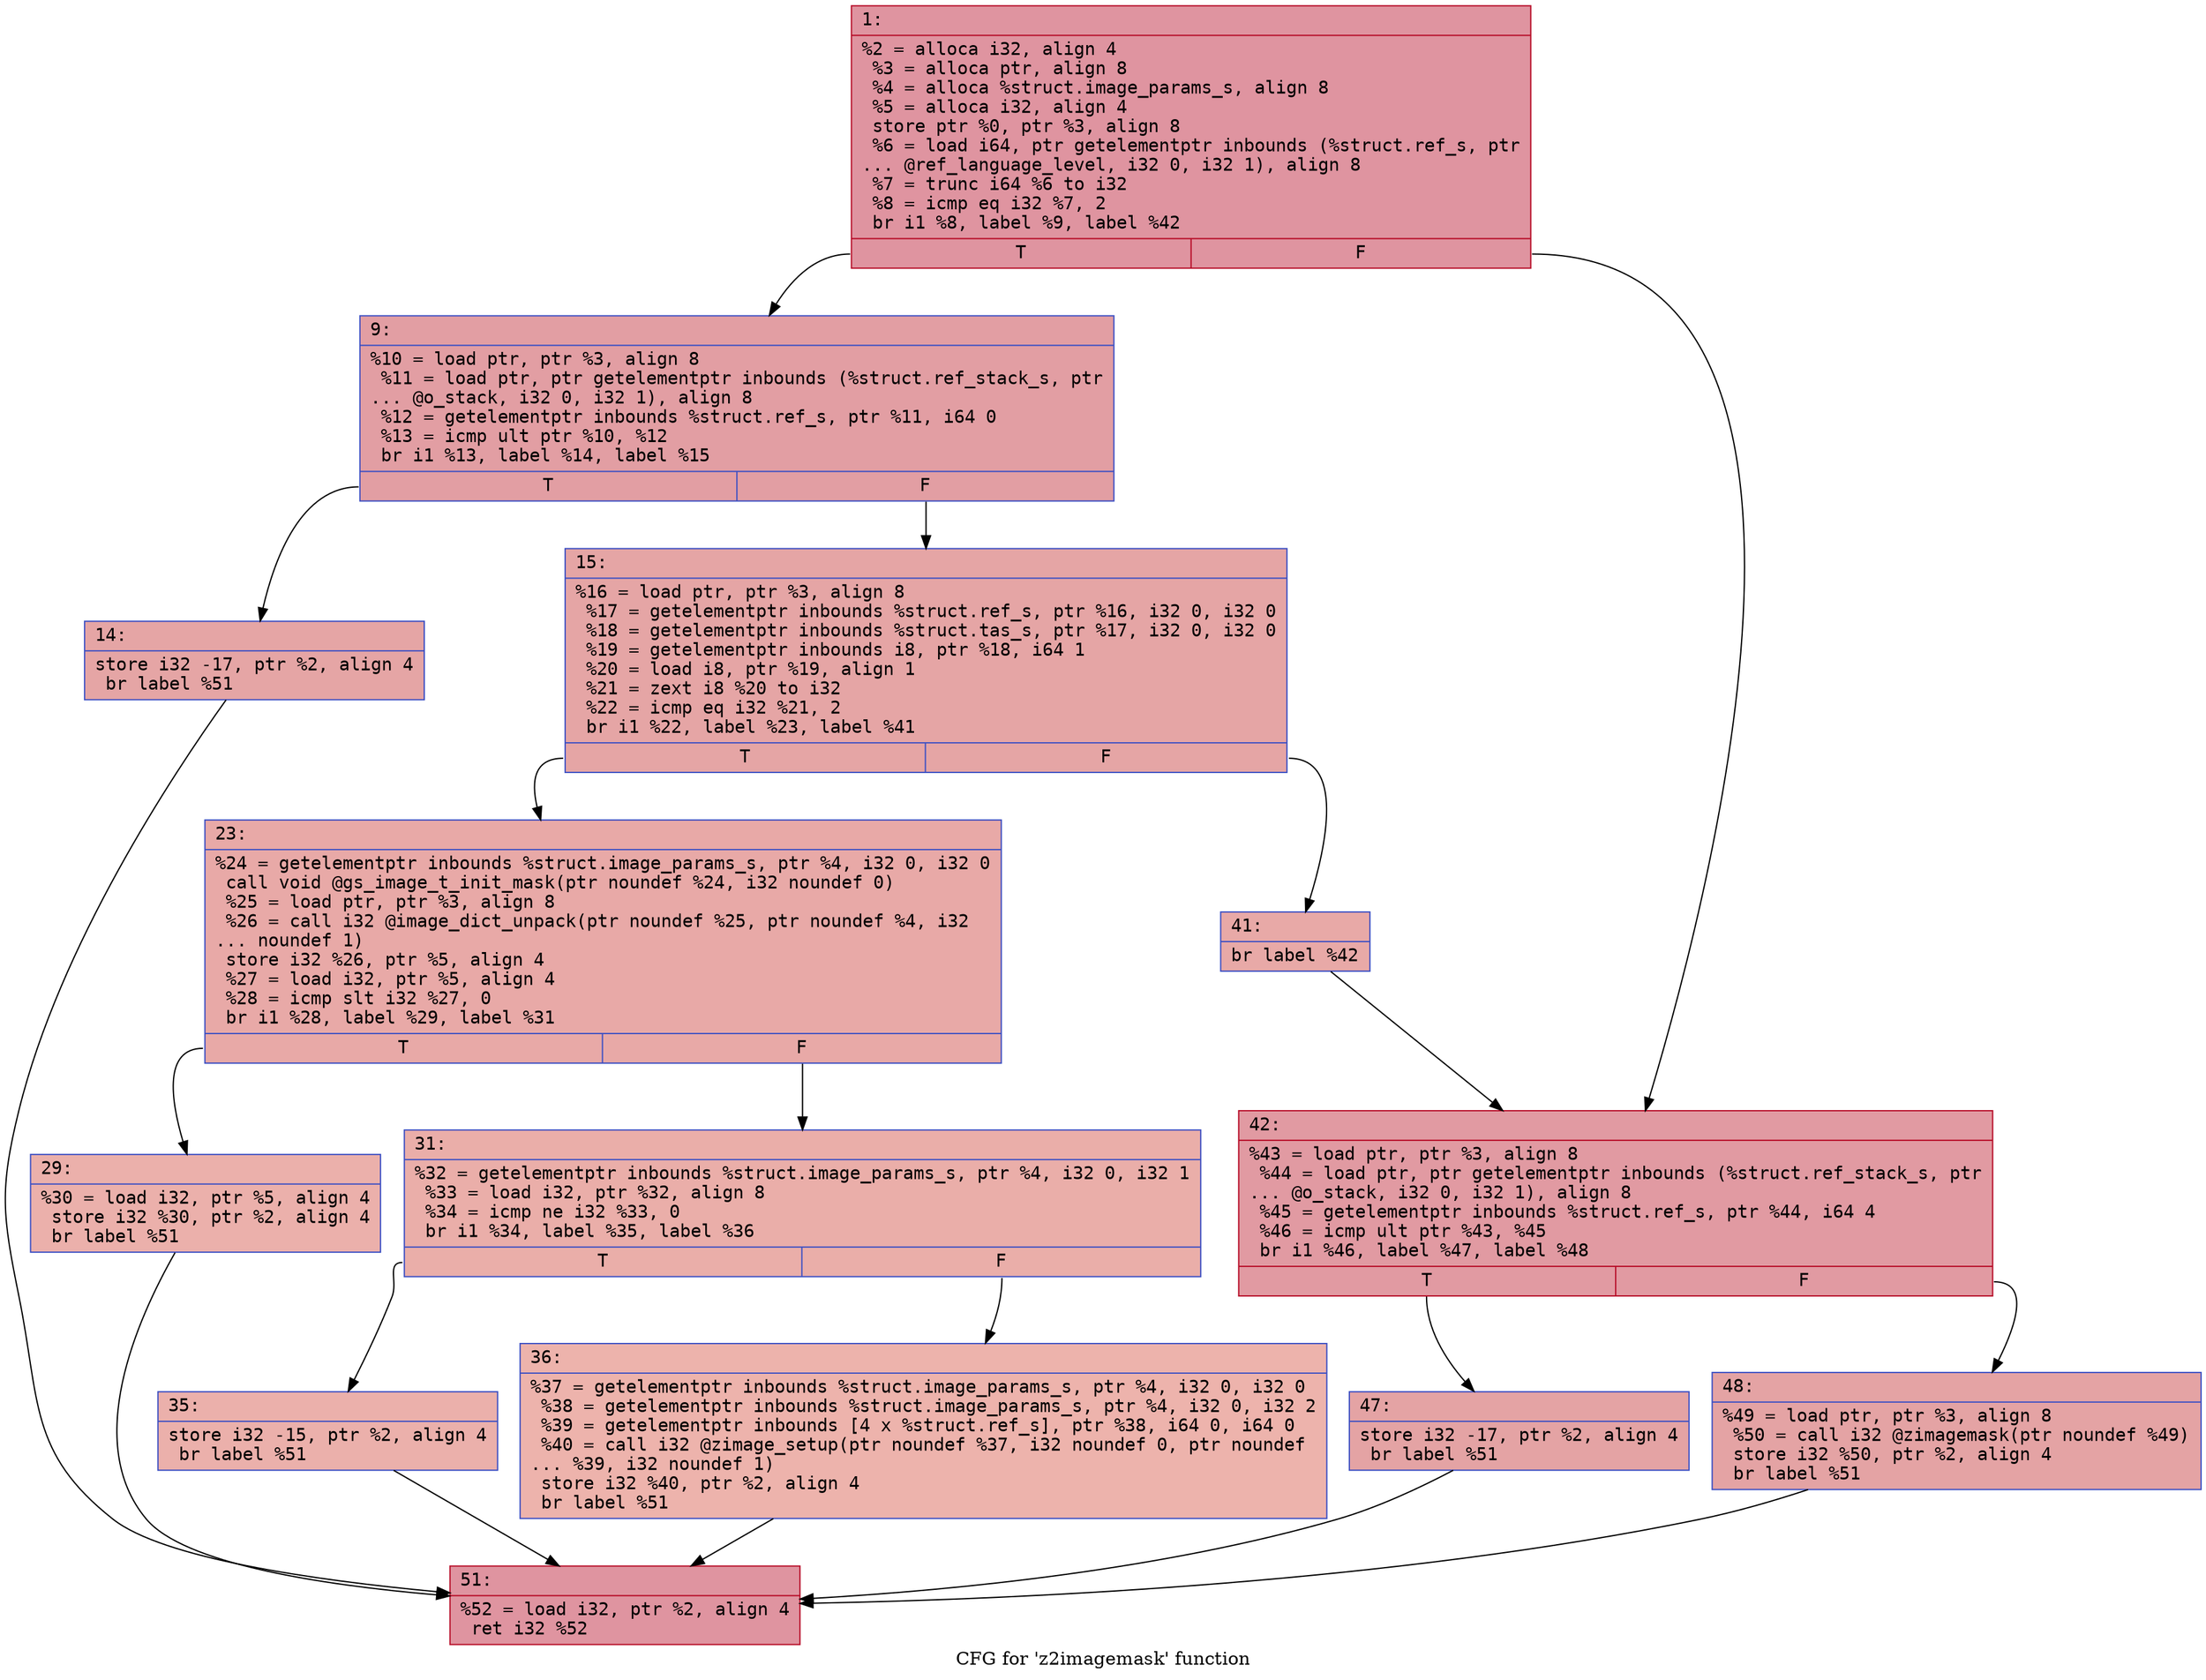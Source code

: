 digraph "CFG for 'z2imagemask' function" {
	label="CFG for 'z2imagemask' function";

	Node0x6000023d63a0 [shape=record,color="#b70d28ff", style=filled, fillcolor="#b70d2870" fontname="Courier",label="{1:\l|  %2 = alloca i32, align 4\l  %3 = alloca ptr, align 8\l  %4 = alloca %struct.image_params_s, align 8\l  %5 = alloca i32, align 4\l  store ptr %0, ptr %3, align 8\l  %6 = load i64, ptr getelementptr inbounds (%struct.ref_s, ptr\l... @ref_language_level, i32 0, i32 1), align 8\l  %7 = trunc i64 %6 to i32\l  %8 = icmp eq i32 %7, 2\l  br i1 %8, label %9, label %42\l|{<s0>T|<s1>F}}"];
	Node0x6000023d63a0:s0 -> Node0x6000023d63f0[tooltip="1 -> 9\nProbability 50.00%" ];
	Node0x6000023d63a0:s1 -> Node0x6000023d66c0[tooltip="1 -> 42\nProbability 50.00%" ];
	Node0x6000023d63f0 [shape=record,color="#3d50c3ff", style=filled, fillcolor="#be242e70" fontname="Courier",label="{9:\l|  %10 = load ptr, ptr %3, align 8\l  %11 = load ptr, ptr getelementptr inbounds (%struct.ref_stack_s, ptr\l... @o_stack, i32 0, i32 1), align 8\l  %12 = getelementptr inbounds %struct.ref_s, ptr %11, i64 0\l  %13 = icmp ult ptr %10, %12\l  br i1 %13, label %14, label %15\l|{<s0>T|<s1>F}}"];
	Node0x6000023d63f0:s0 -> Node0x6000023d6440[tooltip="9 -> 14\nProbability 50.00%" ];
	Node0x6000023d63f0:s1 -> Node0x6000023d6490[tooltip="9 -> 15\nProbability 50.00%" ];
	Node0x6000023d6440 [shape=record,color="#3d50c3ff", style=filled, fillcolor="#c5333470" fontname="Courier",label="{14:\l|  store i32 -17, ptr %2, align 4\l  br label %51\l}"];
	Node0x6000023d6440 -> Node0x6000023d67b0[tooltip="14 -> 51\nProbability 100.00%" ];
	Node0x6000023d6490 [shape=record,color="#3d50c3ff", style=filled, fillcolor="#c5333470" fontname="Courier",label="{15:\l|  %16 = load ptr, ptr %3, align 8\l  %17 = getelementptr inbounds %struct.ref_s, ptr %16, i32 0, i32 0\l  %18 = getelementptr inbounds %struct.tas_s, ptr %17, i32 0, i32 0\l  %19 = getelementptr inbounds i8, ptr %18, i64 1\l  %20 = load i8, ptr %19, align 1\l  %21 = zext i8 %20 to i32\l  %22 = icmp eq i32 %21, 2\l  br i1 %22, label %23, label %41\l|{<s0>T|<s1>F}}"];
	Node0x6000023d6490:s0 -> Node0x6000023d64e0[tooltip="15 -> 23\nProbability 50.00%" ];
	Node0x6000023d6490:s1 -> Node0x6000023d6670[tooltip="15 -> 41\nProbability 50.00%" ];
	Node0x6000023d64e0 [shape=record,color="#3d50c3ff", style=filled, fillcolor="#ca3b3770" fontname="Courier",label="{23:\l|  %24 = getelementptr inbounds %struct.image_params_s, ptr %4, i32 0, i32 0\l  call void @gs_image_t_init_mask(ptr noundef %24, i32 noundef 0)\l  %25 = load ptr, ptr %3, align 8\l  %26 = call i32 @image_dict_unpack(ptr noundef %25, ptr noundef %4, i32\l... noundef 1)\l  store i32 %26, ptr %5, align 4\l  %27 = load i32, ptr %5, align 4\l  %28 = icmp slt i32 %27, 0\l  br i1 %28, label %29, label %31\l|{<s0>T|<s1>F}}"];
	Node0x6000023d64e0:s0 -> Node0x6000023d6530[tooltip="23 -> 29\nProbability 37.50%" ];
	Node0x6000023d64e0:s1 -> Node0x6000023d6580[tooltip="23 -> 31\nProbability 62.50%" ];
	Node0x6000023d6530 [shape=record,color="#3d50c3ff", style=filled, fillcolor="#d24b4070" fontname="Courier",label="{29:\l|  %30 = load i32, ptr %5, align 4\l  store i32 %30, ptr %2, align 4\l  br label %51\l}"];
	Node0x6000023d6530 -> Node0x6000023d67b0[tooltip="29 -> 51\nProbability 100.00%" ];
	Node0x6000023d6580 [shape=record,color="#3d50c3ff", style=filled, fillcolor="#d0473d70" fontname="Courier",label="{31:\l|  %32 = getelementptr inbounds %struct.image_params_s, ptr %4, i32 0, i32 1\l  %33 = load i32, ptr %32, align 8\l  %34 = icmp ne i32 %33, 0\l  br i1 %34, label %35, label %36\l|{<s0>T|<s1>F}}"];
	Node0x6000023d6580:s0 -> Node0x6000023d65d0[tooltip="31 -> 35\nProbability 62.50%" ];
	Node0x6000023d6580:s1 -> Node0x6000023d6620[tooltip="31 -> 36\nProbability 37.50%" ];
	Node0x6000023d65d0 [shape=record,color="#3d50c3ff", style=filled, fillcolor="#d24b4070" fontname="Courier",label="{35:\l|  store i32 -15, ptr %2, align 4\l  br label %51\l}"];
	Node0x6000023d65d0 -> Node0x6000023d67b0[tooltip="35 -> 51\nProbability 100.00%" ];
	Node0x6000023d6620 [shape=record,color="#3d50c3ff", style=filled, fillcolor="#d6524470" fontname="Courier",label="{36:\l|  %37 = getelementptr inbounds %struct.image_params_s, ptr %4, i32 0, i32 0\l  %38 = getelementptr inbounds %struct.image_params_s, ptr %4, i32 0, i32 2\l  %39 = getelementptr inbounds [4 x %struct.ref_s], ptr %38, i64 0, i64 0\l  %40 = call i32 @zimage_setup(ptr noundef %37, i32 noundef 0, ptr noundef\l... %39, i32 noundef 1)\l  store i32 %40, ptr %2, align 4\l  br label %51\l}"];
	Node0x6000023d6620 -> Node0x6000023d67b0[tooltip="36 -> 51\nProbability 100.00%" ];
	Node0x6000023d6670 [shape=record,color="#3d50c3ff", style=filled, fillcolor="#ca3b3770" fontname="Courier",label="{41:\l|  br label %42\l}"];
	Node0x6000023d6670 -> Node0x6000023d66c0[tooltip="41 -> 42\nProbability 100.00%" ];
	Node0x6000023d66c0 [shape=record,color="#b70d28ff", style=filled, fillcolor="#bb1b2c70" fontname="Courier",label="{42:\l|  %43 = load ptr, ptr %3, align 8\l  %44 = load ptr, ptr getelementptr inbounds (%struct.ref_stack_s, ptr\l... @o_stack, i32 0, i32 1), align 8\l  %45 = getelementptr inbounds %struct.ref_s, ptr %44, i64 4\l  %46 = icmp ult ptr %43, %45\l  br i1 %46, label %47, label %48\l|{<s0>T|<s1>F}}"];
	Node0x6000023d66c0:s0 -> Node0x6000023d6710[tooltip="42 -> 47\nProbability 50.00%" ];
	Node0x6000023d66c0:s1 -> Node0x6000023d6760[tooltip="42 -> 48\nProbability 50.00%" ];
	Node0x6000023d6710 [shape=record,color="#3d50c3ff", style=filled, fillcolor="#c32e3170" fontname="Courier",label="{47:\l|  store i32 -17, ptr %2, align 4\l  br label %51\l}"];
	Node0x6000023d6710 -> Node0x6000023d67b0[tooltip="47 -> 51\nProbability 100.00%" ];
	Node0x6000023d6760 [shape=record,color="#3d50c3ff", style=filled, fillcolor="#c32e3170" fontname="Courier",label="{48:\l|  %49 = load ptr, ptr %3, align 8\l  %50 = call i32 @zimagemask(ptr noundef %49)\l  store i32 %50, ptr %2, align 4\l  br label %51\l}"];
	Node0x6000023d6760 -> Node0x6000023d67b0[tooltip="48 -> 51\nProbability 100.00%" ];
	Node0x6000023d67b0 [shape=record,color="#b70d28ff", style=filled, fillcolor="#b70d2870" fontname="Courier",label="{51:\l|  %52 = load i32, ptr %2, align 4\l  ret i32 %52\l}"];
}
